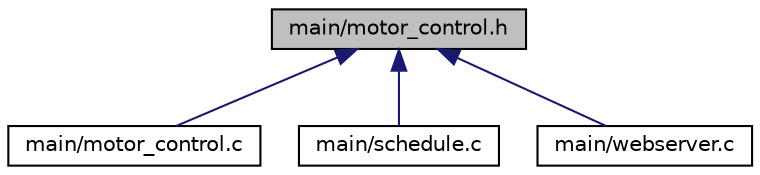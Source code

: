 digraph "main/motor_control.h"
{
 // LATEX_PDF_SIZE
  edge [fontname="Helvetica",fontsize="10",labelfontname="Helvetica",labelfontsize="10"];
  node [fontname="Helvetica",fontsize="10",shape=record];
  Node1 [label="main/motor_control.h",height=0.2,width=0.4,color="black", fillcolor="grey75", style="filled", fontcolor="black",tooltip="Motor control interface and function declarations."];
  Node1 -> Node2 [dir="back",color="midnightblue",fontsize="10",style="solid",fontname="Helvetica"];
  Node2 [label="main/motor_control.c",height=0.2,width=0.4,color="black", fillcolor="white", style="filled",URL="$motor__control_8c.html",tooltip="Motor control implementation with safety features."];
  Node1 -> Node3 [dir="back",color="midnightblue",fontsize="10",style="solid",fontname="Helvetica"];
  Node3 [label="main/schedule.c",height=0.2,width=0.4,color="black", fillcolor="white", style="filled",URL="$schedule_8c.html",tooltip="Schedule Management Implementation."];
  Node1 -> Node4 [dir="back",color="midnightblue",fontsize="10",style="solid",fontname="Helvetica"];
  Node4 [label="main/webserver.c",height=0.2,width=0.4,color="black", fillcolor="white", style="filled",URL="$webserver_8c.html",tooltip="HTTP Web Server Implementation for Motor Controller."];
}
